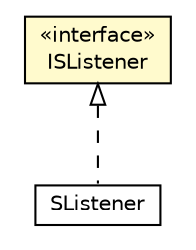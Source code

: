 #!/usr/local/bin/dot
#
# Class diagram 
# Generated by UMLGraph version R5_6-24-gf6e263 (http://www.umlgraph.org/)
#

digraph G {
	edge [fontname="Helvetica",fontsize=10,labelfontname="Helvetica",labelfontsize=10];
	node [fontname="Helvetica",fontsize=10,shape=plaintext];
	nodesep=0.25;
	ranksep=0.5;
	// org.universAAL.support.utils.ISListener
	c4697684 [label=<<table title="org.universAAL.support.utils.ISListener" border="0" cellborder="1" cellspacing="0" cellpadding="2" port="p" bgcolor="lemonChiffon" href="./ISListener.html">
		<tr><td><table border="0" cellspacing="0" cellpadding="1">
<tr><td align="center" balign="center"> &#171;interface&#187; </td></tr>
<tr><td align="center" balign="center"> ISListener </td></tr>
		</table></td></tr>
		</table>>, URL="./ISListener.html", fontname="Helvetica", fontcolor="black", fontsize=10.0];
	// org.universAAL.ri.api.manager.RemoteUAAL.SListener
	c4698971 [label=<<table title="org.universAAL.ri.api.manager.RemoteUAAL.SListener" border="0" cellborder="1" cellspacing="0" cellpadding="2" port="p" href="../../ri/api/manager/RemoteUAAL.SListener.html">
		<tr><td><table border="0" cellspacing="0" cellpadding="1">
<tr><td align="center" balign="center"> SListener </td></tr>
		</table></td></tr>
		</table>>, URL="../../ri/api/manager/RemoteUAAL.SListener.html", fontname="Helvetica", fontcolor="black", fontsize=10.0];
	//org.universAAL.ri.api.manager.RemoteUAAL.SListener implements org.universAAL.support.utils.ISListener
	c4697684:p -> c4698971:p [dir=back,arrowtail=empty,style=dashed];
}

